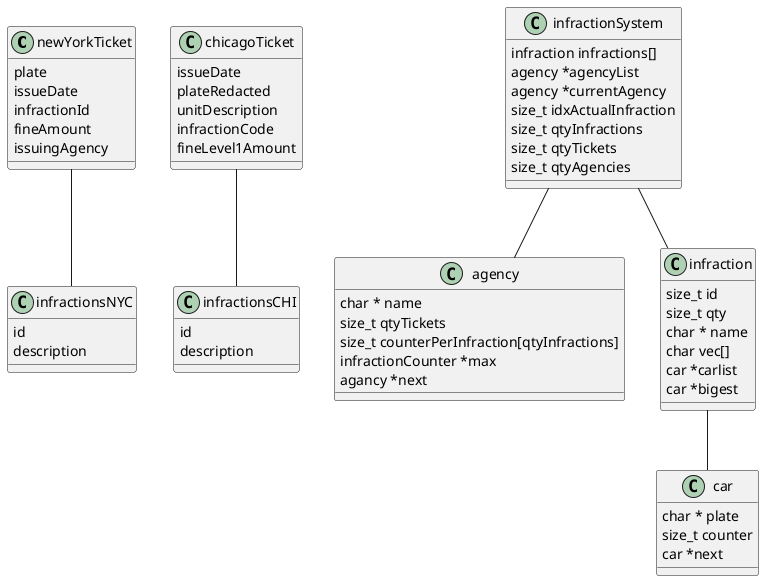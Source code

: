 @startuml

class newYorkTicket
{
    plate
    issueDate
    infractionId
    fineAmount
    issuingAgency
}

class infractionsNYC
{
    id
    description
}

class chicagoTicket
{
    issueDate
    plateRedacted
    unitDescription
    infractionCode
    fineLevel1Amount
}

class infractionsCHI
{
    id
    description
}

newYorkTicket -- infractionsNYC
chicagoTicket -- infractionsCHI

' Ideas
class car
{
    char * plate
    size_t counter
    car *next
}

class agency
{
    char * name
    'vector of positions for tickets in city
    size_t qtyTickets
    size_t counterPerInfraction[qtyInfractions]
    infractionCounter *max
    agancy *next
}

class infraction
{
    size_t id
    size_t qty
    char * name
    char vec[]
    car *carlist
    car *bigest
}

class infractionSystem
{
    infraction infractions[]
    agency *agencyList
    agency *currentAgency
    size_t idxActualInfraction
    size_t qtyInfractions
    size_t qtyTickets
    size_t qtyAgencies
}

infractionSystem -- agency
infractionSystem -- infraction
infraction -- car

@enduml